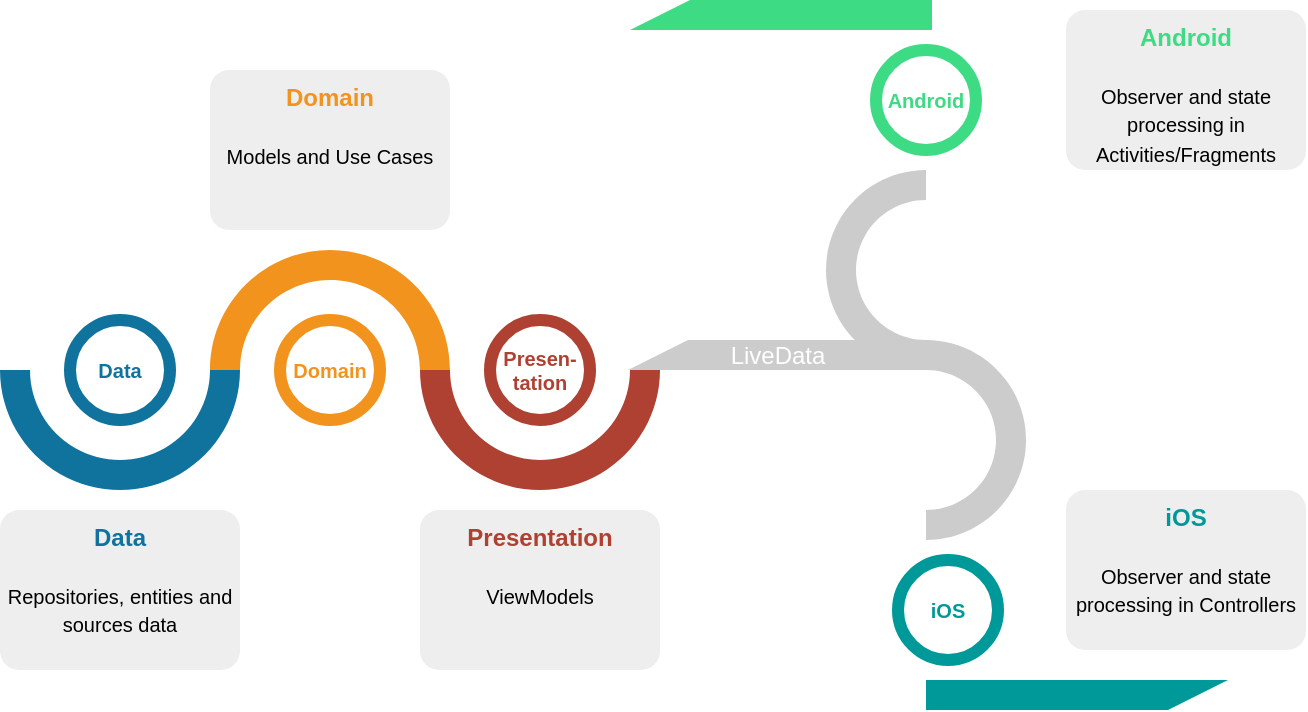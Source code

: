 <mxfile version="12.8.8" type="device"><diagram id="l7G_dBMa1H-ysxup7u-F" name="Page-1"><mxGraphModel dx="1134" dy="659" grid="1" gridSize="10" guides="1" tooltips="1" connect="1" arrows="1" fold="1" page="1" pageScale="1" pageWidth="827" pageHeight="1169" math="0" shadow="0"><root><mxCell id="0"/><mxCell id="1" parent="0"/><mxCell id="-xfV4TEa18a3isJBz8FV-1" value="" style="verticalLabelPosition=bottom;verticalAlign=top;html=1;shape=mxgraph.basic.partConcEllipse;startAngle=0.25;endAngle=0.75;arcWidth=0.25;fillColor=#10739E;strokeColor=none;" vertex="1" parent="1"><mxGeometry x="41" y="200" width="120" height="120" as="geometry"/></mxCell><mxCell id="-xfV4TEa18a3isJBz8FV-2" value="" style="verticalLabelPosition=bottom;verticalAlign=top;html=1;shape=mxgraph.basic.partConcEllipse;startAngle=0.75;endAngle=0.25;arcWidth=0.25;fillColor=#F2931E;strokeColor=none;" vertex="1" parent="1"><mxGeometry x="146" y="200" width="120" height="120" as="geometry"/></mxCell><mxCell id="-xfV4TEa18a3isJBz8FV-3" value="" style="verticalLabelPosition=bottom;verticalAlign=top;html=1;shape=mxgraph.basic.partConcEllipse;startAngle=0.25;endAngle=0.75;arcWidth=0.25;fillColor=#AE4132;strokeColor=none;" vertex="1" parent="1"><mxGeometry x="251" y="200" width="120" height="120" as="geometry"/></mxCell><mxCell id="-xfV4TEa18a3isJBz8FV-6" value="Data" style="shape=ellipse;strokeWidth=6;strokeColor=#10739E;fontSize=10;html=0;fontStyle=1;fontColor=#10739E;" vertex="1" parent="1"><mxGeometry x="76" y="235" width="50" height="50" as="geometry"/></mxCell><mxCell id="-xfV4TEa18a3isJBz8FV-7" value="Domain" style="shape=ellipse;strokeWidth=6;strokeColor=#F2931E;fontSize=10;html=0;fontStyle=1;fontColor=#F2931E;" vertex="1" parent="1"><mxGeometry x="181" y="235" width="50" height="50" as="geometry"/></mxCell><mxCell id="-xfV4TEa18a3isJBz8FV-8" value="Presen-&#10;tation" style="shape=ellipse;strokeWidth=6;strokeColor=#AE4132;fontSize=10;html=0;fontStyle=1;fontColor=#AE4132;" vertex="1" parent="1"><mxGeometry x="286" y="235" width="50" height="50" as="geometry"/></mxCell><mxCell id="-xfV4TEa18a3isJBz8FV-11" value="&lt;font&gt;&lt;font color=&quot;#10739e&quot;&gt;&lt;b&gt;Data&lt;/b&gt;&lt;/font&gt;&lt;br&gt;&lt;br&gt;&lt;font size=&quot;1&quot; style=&quot;font-size: 10px&quot;&gt;Repositories, entities and sources data&lt;/font&gt;&lt;/font&gt;" style="rounded=1;strokeColor=none;fillColor=#EEEEEE;align=center;arcSize=12;verticalAlign=top;whiteSpace=wrap;html=1;fontSize=12;" vertex="1" parent="1"><mxGeometry x="41" y="330" width="120" height="80" as="geometry"/></mxCell><mxCell id="-xfV4TEa18a3isJBz8FV-12" value="&lt;font style=&quot;font-size: 10px&quot;&gt;&lt;font style=&quot;font-size: 12px&quot; color=&quot;#F2931E&quot;&gt;&lt;b&gt;Domain&lt;/b&gt;&lt;/font&gt;&lt;br&gt;&lt;br&gt;&lt;font size=&quot;1&quot;&gt;Models and Use Cases&lt;/font&gt;&lt;/font&gt;" style="rounded=1;strokeColor=none;fillColor=#EEEEEE;align=center;arcSize=12;verticalAlign=top;whiteSpace=wrap;html=1;fontSize=12;" vertex="1" parent="1"><mxGeometry x="146" y="110" width="120" height="80" as="geometry"/></mxCell><mxCell id="-xfV4TEa18a3isJBz8FV-13" value="&lt;font style=&quot;font-size: 10px&quot;&gt;&lt;font style=&quot;font-size: 12px&quot; color=&quot;#AE4132&quot;&gt;&lt;b&gt;Presentation&lt;/b&gt;&lt;/font&gt;&lt;br&gt;&lt;br&gt;&lt;font size=&quot;1&quot;&gt;ViewModels&lt;/font&gt;&lt;/font&gt;" style="rounded=1;strokeColor=none;fillColor=#EEEEEE;align=center;arcSize=12;verticalAlign=top;whiteSpace=wrap;html=1;fontSize=12;" vertex="1" parent="1"><mxGeometry x="251" y="330" width="120" height="80" as="geometry"/></mxCell><mxCell id="-xfV4TEa18a3isJBz8FV-20" value="Android" style="shape=ellipse;strokeWidth=6;strokeColor=#3DDC84;fontSize=10;html=0;fontStyle=1;fontColor=#3DDC84;" vertex="1" parent="1"><mxGeometry x="479" y="100" width="50" height="50" as="geometry"/></mxCell><mxCell id="-xfV4TEa18a3isJBz8FV-25" value="iOS" style="shape=ellipse;strokeWidth=6;strokeColor=#009999;fontSize=10;html=0;fontStyle=1;fontColor=#009999;" vertex="1" parent="1"><mxGeometry x="490" y="355" width="50" height="50" as="geometry"/></mxCell><mxCell id="-xfV4TEa18a3isJBz8FV-53" value="LiveData" style="shape=manualInput;whiteSpace=wrap;html=1;shadow=0;fillColor=#CCCCCC;strokeColor=none;fontSize=12;fontColor=#FFFFFF;align=center;direction=north;flipV=1;rounded=0;" vertex="1" parent="1"><mxGeometry x="355" y="245" width="150" height="15" as="geometry"/></mxCell><mxCell id="-xfV4TEa18a3isJBz8FV-56" value="" style="verticalLabelPosition=bottom;verticalAlign=top;html=1;shape=mxgraph.basic.partConcEllipse;fillColor=#CCCCCC;strokeColor=none;startAngle=0;endAngle=0.5;arcWidth=0.3;shadow=0;fontSize=7;fontColor=#FFFFFF;align=left;" vertex="1" parent="1"><mxGeometry x="454" y="245" width="100" height="100" as="geometry"/></mxCell><mxCell id="-xfV4TEa18a3isJBz8FV-59" value="" style="verticalLabelPosition=bottom;verticalAlign=top;html=1;shape=mxgraph.basic.partConcEllipse;fillColor=#009999;strokeColor=none;startAngle=0.5;endAngle=0.0;arcWidth=0.3;shadow=0;fontSize=7;fontColor=#FFFFFF;align=left;" vertex="1" parent="1"><mxGeometry x="455" y="330" width="100" height="100" as="geometry"/></mxCell><mxCell id="-xfV4TEa18a3isJBz8FV-62" value="" style="shape=manualInput;whiteSpace=wrap;html=1;shadow=0;fillColor=#009999;strokeColor=none;fontSize=12;fontColor=#FFFFFF;align=center;direction=north;flipH=1;rounded=0;" vertex="1" parent="1"><mxGeometry x="504" y="415" width="151" height="15" as="geometry"/></mxCell><mxCell id="-xfV4TEa18a3isJBz8FV-121" value="" style="verticalLabelPosition=bottom;verticalAlign=top;html=1;shape=mxgraph.basic.partConcEllipse;fillColor=#CCCCCC;strokeColor=none;startAngle=0;endAngle=0.5;arcWidth=0.3;shadow=0;fontSize=7;fontColor=#FFFFFF;align=left;rotation=-180;" vertex="1" parent="1"><mxGeometry x="454" y="160" width="100" height="100" as="geometry"/></mxCell><mxCell id="-xfV4TEa18a3isJBz8FV-122" value="" style="verticalLabelPosition=bottom;verticalAlign=top;html=1;shape=mxgraph.basic.partConcEllipse;fillColor=#3DDC84;strokeColor=none;startAngle=0.5;endAngle=0.0;arcWidth=0.3;shadow=0;fontSize=7;fontColor=#FFFFFF;align=left;rotation=-180;" vertex="1" parent="1"><mxGeometry x="454" y="75" width="100" height="100" as="geometry"/></mxCell><mxCell id="-xfV4TEa18a3isJBz8FV-123" value="" style="shape=manualInput;whiteSpace=wrap;html=1;shadow=0;fillColor=#3DDC84;strokeColor=none;fontSize=12;fontColor=#FFFFFF;align=center;direction=north;flipH=1;rounded=0;rotation=-180;" vertex="1" parent="1"><mxGeometry x="356" y="75" width="151" height="15" as="geometry"/></mxCell><mxCell id="-xfV4TEa18a3isJBz8FV-124" value="&lt;font&gt;&lt;font style=&quot;font-size: 12px&quot;&gt;&lt;b&gt;&lt;font color=&quot;#3ddc84&quot;&gt;Android&lt;/font&gt;&lt;br&gt;&lt;/b&gt;&lt;/font&gt;&lt;br&gt;&lt;font size=&quot;1&quot;&gt;Observer and state processing in Activities/Fragments&lt;/font&gt;&lt;br&gt;&lt;/font&gt;" style="rounded=1;strokeColor=none;fillColor=#EEEEEE;align=center;arcSize=12;verticalAlign=top;whiteSpace=wrap;html=1;fontSize=12;" vertex="1" parent="1"><mxGeometry x="574" y="80" width="120" height="80" as="geometry"/></mxCell><mxCell id="-xfV4TEa18a3isJBz8FV-125" value="&lt;font&gt;&lt;b&gt;&lt;font color=&quot;#009999&quot;&gt;iOS&lt;/font&gt;&lt;/b&gt;&lt;br&gt;&lt;br&gt;&lt;span style=&quot;font-size: x-small&quot;&gt;Observer and state processing in Controllers&lt;/span&gt;&lt;br&gt;&lt;/font&gt;" style="rounded=1;strokeColor=none;fillColor=#EEEEEE;align=center;arcSize=12;verticalAlign=top;whiteSpace=wrap;html=1;fontSize=12;" vertex="1" parent="1"><mxGeometry x="574" y="320" width="120" height="80" as="geometry"/></mxCell></root></mxGraphModel></diagram></mxfile>